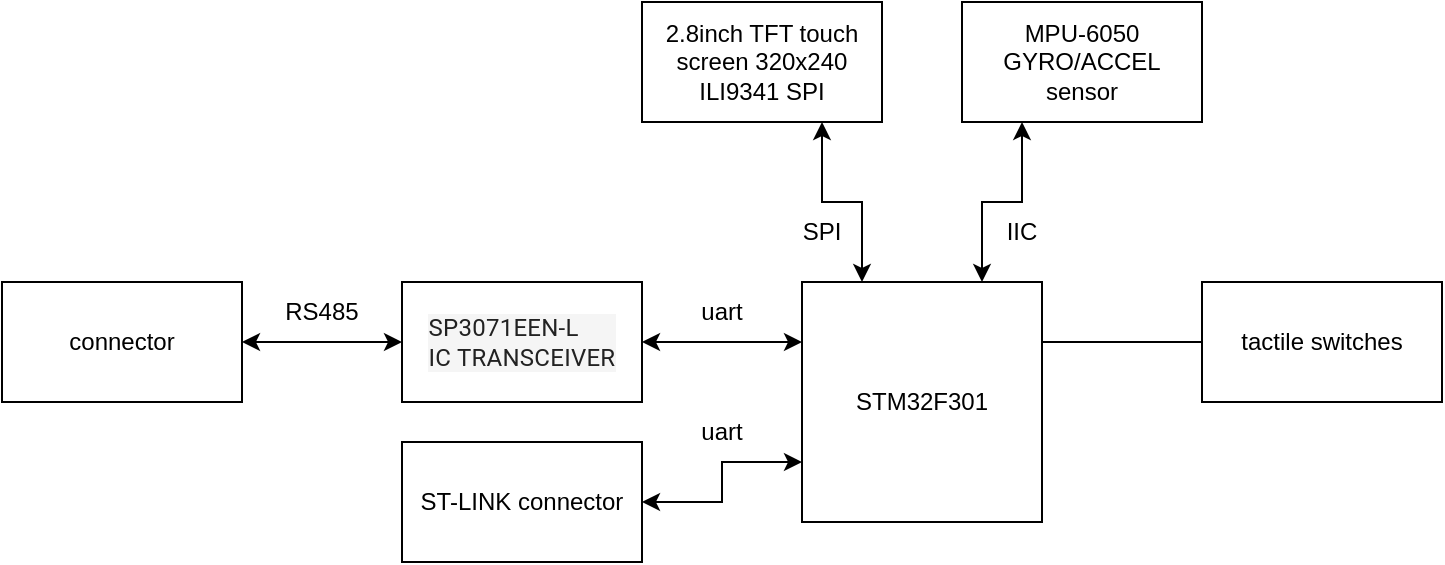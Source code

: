<mxfile version="23.1.0" type="device">
  <diagram name="Page-1" id="eRyn-TtAZhil7WrclDpa">
    <mxGraphModel dx="1189" dy="1278" grid="1" gridSize="10" guides="1" tooltips="1" connect="1" arrows="1" fold="1" page="0" pageScale="1" pageWidth="827" pageHeight="1169" math="0" shadow="0">
      <root>
        <mxCell id="0" />
        <mxCell id="1" parent="0" />
        <mxCell id="nmKjCIQiQyeEYJmltZNB-304" value="STM32F301" style="rounded=0;whiteSpace=wrap;html=1;" vertex="1" parent="1">
          <mxGeometry x="80" y="-40" width="120" height="120" as="geometry" />
        </mxCell>
        <mxCell id="nmKjCIQiQyeEYJmltZNB-305" value="MPU-6050&lt;br&gt;GYRO/ACCEL&lt;br&gt;sensor" style="rounded=0;whiteSpace=wrap;html=1;" vertex="1" parent="1">
          <mxGeometry x="160" y="-180" width="120" height="60" as="geometry" />
        </mxCell>
        <mxCell id="nmKjCIQiQyeEYJmltZNB-306" value="tactile switches" style="rounded=0;whiteSpace=wrap;html=1;" vertex="1" parent="1">
          <mxGeometry x="280" y="-40" width="120" height="60" as="geometry" />
        </mxCell>
        <mxCell id="nmKjCIQiQyeEYJmltZNB-308" value="2.8inch TFT touch screen 320x240 ILI9341 SPI" style="rounded=0;whiteSpace=wrap;html=1;" vertex="1" parent="1">
          <mxGeometry y="-180" width="120" height="60" as="geometry" />
        </mxCell>
        <mxCell id="nmKjCIQiQyeEYJmltZNB-309" value="&lt;p style=&quot;box-sizing: initial; margin: 0px; padding: 0px; border-width: 0px; border-style: solid; -webkit-font-smoothing: antialiased; --tw-shadow: 0 0 #0000; color: rgb(34, 34, 34); font-family: Roboto, &amp;quot;Noto Sans&amp;quot;, Arial, Helvetica, sans-serif, dk; letter-spacing: 0.129px; text-align: start; background-color: rgba(0, 0, 0, 0.04);&quot;&gt;SP3071EEN-L&lt;/p&gt;&lt;p style=&quot;box-sizing: initial; margin: 0px; padding: 0px; border-width: 0px; border-style: solid; -webkit-font-smoothing: antialiased; --tw-shadow: 0 0 #0000; color: rgb(34, 34, 34); font-family: Roboto, &amp;quot;Noto Sans&amp;quot;, Arial, Helvetica, sans-serif, dk; letter-spacing: 0.129px; text-align: start; background-color: rgba(0, 0, 0, 0.04);&quot;&gt;IC TRANSCEIVER&lt;/p&gt;" style="rounded=0;whiteSpace=wrap;html=1;" vertex="1" parent="1">
          <mxGeometry x="-120" y="-40" width="120" height="60" as="geometry" />
        </mxCell>
        <mxCell id="nmKjCIQiQyeEYJmltZNB-311" value="" style="endArrow=classic;startArrow=classic;html=1;rounded=0;entryX=0.25;entryY=1;entryDx=0;entryDy=0;exitX=0.75;exitY=0;exitDx=0;exitDy=0;" edge="1" parent="1" source="nmKjCIQiQyeEYJmltZNB-304" target="nmKjCIQiQyeEYJmltZNB-305">
          <mxGeometry width="50" height="50" relative="1" as="geometry">
            <mxPoint x="100" y="60" as="sourcePoint" />
            <mxPoint x="150" y="10" as="targetPoint" />
            <Array as="points">
              <mxPoint x="170" y="-80" />
              <mxPoint x="190" y="-80" />
            </Array>
          </mxGeometry>
        </mxCell>
        <mxCell id="nmKjCIQiQyeEYJmltZNB-312" value="" style="endArrow=classic;startArrow=classic;html=1;rounded=0;entryX=0.75;entryY=1;entryDx=0;entryDy=0;exitX=0.25;exitY=0;exitDx=0;exitDy=0;" edge="1" parent="1" source="nmKjCIQiQyeEYJmltZNB-304" target="nmKjCIQiQyeEYJmltZNB-308">
          <mxGeometry width="50" height="50" relative="1" as="geometry">
            <mxPoint x="100" y="60" as="sourcePoint" />
            <mxPoint x="150" y="10" as="targetPoint" />
            <Array as="points">
              <mxPoint x="110" y="-80" />
              <mxPoint x="90" y="-80" />
            </Array>
          </mxGeometry>
        </mxCell>
        <mxCell id="nmKjCIQiQyeEYJmltZNB-313" value="IIC" style="text;html=1;strokeColor=none;fillColor=none;align=center;verticalAlign=middle;whiteSpace=wrap;rounded=0;" vertex="1" parent="1">
          <mxGeometry x="170" y="-80" width="40" height="30" as="geometry" />
        </mxCell>
        <mxCell id="nmKjCIQiQyeEYJmltZNB-315" value="SPI" style="text;html=1;strokeColor=none;fillColor=none;align=center;verticalAlign=middle;whiteSpace=wrap;rounded=0;" vertex="1" parent="1">
          <mxGeometry x="60" y="-80" width="60" height="30" as="geometry" />
        </mxCell>
        <mxCell id="nmKjCIQiQyeEYJmltZNB-316" value="" style="endArrow=classic;startArrow=classic;html=1;rounded=0;entryX=0;entryY=0.25;entryDx=0;entryDy=0;exitX=1;exitY=0.5;exitDx=0;exitDy=0;" edge="1" parent="1" source="nmKjCIQiQyeEYJmltZNB-309" target="nmKjCIQiQyeEYJmltZNB-304">
          <mxGeometry width="50" height="50" relative="1" as="geometry">
            <mxPoint x="100" y="50" as="sourcePoint" />
            <mxPoint x="150" as="targetPoint" />
          </mxGeometry>
        </mxCell>
        <mxCell id="nmKjCIQiQyeEYJmltZNB-317" value="uart" style="text;html=1;strokeColor=none;fillColor=none;align=center;verticalAlign=middle;whiteSpace=wrap;rounded=0;" vertex="1" parent="1">
          <mxGeometry x="10" y="-40" width="60" height="30" as="geometry" />
        </mxCell>
        <mxCell id="nmKjCIQiQyeEYJmltZNB-318" value="" style="endArrow=classic;startArrow=classic;html=1;rounded=0;entryX=0;entryY=0.5;entryDx=0;entryDy=0;exitX=1;exitY=0.5;exitDx=0;exitDy=0;" edge="1" parent="1" source="nmKjCIQiQyeEYJmltZNB-319" target="nmKjCIQiQyeEYJmltZNB-309">
          <mxGeometry width="50" height="50" relative="1" as="geometry">
            <mxPoint x="-160" y="-10" as="sourcePoint" />
            <mxPoint x="-10" y="-20" as="targetPoint" />
          </mxGeometry>
        </mxCell>
        <mxCell id="nmKjCIQiQyeEYJmltZNB-319" value="connector" style="rounded=0;whiteSpace=wrap;html=1;" vertex="1" parent="1">
          <mxGeometry x="-320" y="-40" width="120" height="60" as="geometry" />
        </mxCell>
        <mxCell id="nmKjCIQiQyeEYJmltZNB-320" value="ST-LINK connector" style="rounded=0;whiteSpace=wrap;html=1;" vertex="1" parent="1">
          <mxGeometry x="-120" y="40" width="120" height="60" as="geometry" />
        </mxCell>
        <mxCell id="nmKjCIQiQyeEYJmltZNB-321" value="" style="endArrow=classic;startArrow=classic;html=1;rounded=0;entryX=0;entryY=0.75;entryDx=0;entryDy=0;exitX=1;exitY=0.5;exitDx=0;exitDy=0;" edge="1" parent="1" source="nmKjCIQiQyeEYJmltZNB-320" target="nmKjCIQiQyeEYJmltZNB-304">
          <mxGeometry width="50" height="50" relative="1" as="geometry">
            <mxPoint x="-60" y="30" as="sourcePoint" />
            <mxPoint x="-10" y="-20" as="targetPoint" />
            <Array as="points">
              <mxPoint x="40" y="70" />
              <mxPoint x="40" y="50" />
            </Array>
          </mxGeometry>
        </mxCell>
        <mxCell id="nmKjCIQiQyeEYJmltZNB-322" value="RS485" style="text;html=1;strokeColor=none;fillColor=none;align=center;verticalAlign=middle;whiteSpace=wrap;rounded=0;" vertex="1" parent="1">
          <mxGeometry x="-190" y="-40" width="60" height="30" as="geometry" />
        </mxCell>
        <mxCell id="nmKjCIQiQyeEYJmltZNB-323" value="uart" style="text;html=1;strokeColor=none;fillColor=none;align=center;verticalAlign=middle;whiteSpace=wrap;rounded=0;" vertex="1" parent="1">
          <mxGeometry x="10" y="20" width="60" height="30" as="geometry" />
        </mxCell>
        <mxCell id="nmKjCIQiQyeEYJmltZNB-324" value="" style="endArrow=none;html=1;rounded=0;entryX=0;entryY=0.5;entryDx=0;entryDy=0;exitX=1;exitY=0.25;exitDx=0;exitDy=0;" edge="1" parent="1" source="nmKjCIQiQyeEYJmltZNB-304" target="nmKjCIQiQyeEYJmltZNB-306">
          <mxGeometry width="50" height="50" relative="1" as="geometry">
            <mxPoint x="110" y="30" as="sourcePoint" />
            <mxPoint x="160" y="-20" as="targetPoint" />
          </mxGeometry>
        </mxCell>
      </root>
    </mxGraphModel>
  </diagram>
</mxfile>
